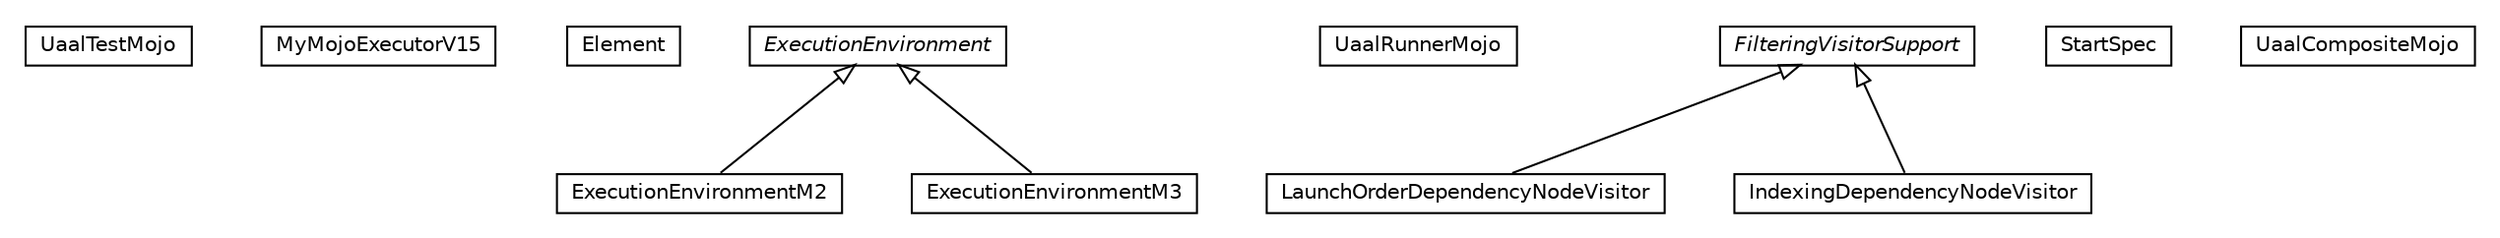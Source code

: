 #!/usr/local/bin/dot
#
# Class diagram 
# Generated by UMLGraph version R5_6-24-gf6e263 (http://www.umlgraph.org/)
#

digraph G {
	edge [fontname="Helvetica",fontsize=10,labelfontname="Helvetica",labelfontsize=10];
	node [fontname="Helvetica",fontsize=10,shape=plaintext];
	nodesep=0.25;
	ranksep=0.5;
	// org.universAAL.maven.UaalTestMojo
	c20240 [label=<<table title="org.universAAL.maven.UaalTestMojo" border="0" cellborder="1" cellspacing="0" cellpadding="2" port="p" href="./UaalTestMojo.html">
		<tr><td><table border="0" cellspacing="0" cellpadding="1">
<tr><td align="center" balign="center"> UaalTestMojo </td></tr>
		</table></td></tr>
		</table>>, URL="./UaalTestMojo.html", fontname="Helvetica", fontcolor="black", fontsize=10.0];
	// org.universAAL.maven.MyMojoExecutorV15
	c20241 [label=<<table title="org.universAAL.maven.MyMojoExecutorV15" border="0" cellborder="1" cellspacing="0" cellpadding="2" port="p" href="./MyMojoExecutorV15.html">
		<tr><td><table border="0" cellspacing="0" cellpadding="1">
<tr><td align="center" balign="center"> MyMojoExecutorV15 </td></tr>
		</table></td></tr>
		</table>>, URL="./MyMojoExecutorV15.html", fontname="Helvetica", fontcolor="black", fontsize=10.0];
	// org.universAAL.maven.MyMojoExecutorV15.Element
	c20242 [label=<<table title="org.universAAL.maven.MyMojoExecutorV15.Element" border="0" cellborder="1" cellspacing="0" cellpadding="2" port="p" href="./MyMojoExecutorV15.Element.html">
		<tr><td><table border="0" cellspacing="0" cellpadding="1">
<tr><td align="center" balign="center"> Element </td></tr>
		</table></td></tr>
		</table>>, URL="./MyMojoExecutorV15.Element.html", fontname="Helvetica", fontcolor="black", fontsize=10.0];
	// org.universAAL.maven.MyMojoExecutorV15.ExecutionEnvironment
	c20243 [label=<<table title="org.universAAL.maven.MyMojoExecutorV15.ExecutionEnvironment" border="0" cellborder="1" cellspacing="0" cellpadding="2" port="p" href="./MyMojoExecutorV15.ExecutionEnvironment.html">
		<tr><td><table border="0" cellspacing="0" cellpadding="1">
<tr><td align="center" balign="center"><font face="Helvetica-Oblique"> ExecutionEnvironment </font></td></tr>
		</table></td></tr>
		</table>>, URL="./MyMojoExecutorV15.ExecutionEnvironment.html", fontname="Helvetica", fontcolor="black", fontsize=10.0];
	// org.universAAL.maven.MyMojoExecutorV15.ExecutionEnvironmentM2
	c20244 [label=<<table title="org.universAAL.maven.MyMojoExecutorV15.ExecutionEnvironmentM2" border="0" cellborder="1" cellspacing="0" cellpadding="2" port="p" href="./MyMojoExecutorV15.ExecutionEnvironmentM2.html">
		<tr><td><table border="0" cellspacing="0" cellpadding="1">
<tr><td align="center" balign="center"> ExecutionEnvironmentM2 </td></tr>
		</table></td></tr>
		</table>>, URL="./MyMojoExecutorV15.ExecutionEnvironmentM2.html", fontname="Helvetica", fontcolor="black", fontsize=10.0];
	// org.universAAL.maven.MyMojoExecutorV15.ExecutionEnvironmentM3
	c20245 [label=<<table title="org.universAAL.maven.MyMojoExecutorV15.ExecutionEnvironmentM3" border="0" cellborder="1" cellspacing="0" cellpadding="2" port="p" href="./MyMojoExecutorV15.ExecutionEnvironmentM3.html">
		<tr><td><table border="0" cellspacing="0" cellpadding="1">
<tr><td align="center" balign="center"> ExecutionEnvironmentM3 </td></tr>
		</table></td></tr>
		</table>>, URL="./MyMojoExecutorV15.ExecutionEnvironmentM3.html", fontname="Helvetica", fontcolor="black", fontsize=10.0];
	// org.universAAL.maven.UaalRunnerMojo
	c20246 [label=<<table title="org.universAAL.maven.UaalRunnerMojo" border="0" cellborder="1" cellspacing="0" cellpadding="2" port="p" href="./UaalRunnerMojo.html">
		<tr><td><table border="0" cellspacing="0" cellpadding="1">
<tr><td align="center" balign="center"> UaalRunnerMojo </td></tr>
		</table></td></tr>
		</table>>, URL="./UaalRunnerMojo.html", fontname="Helvetica", fontcolor="black", fontsize=10.0];
	// org.universAAL.maven.FilteringVisitorSupport
	c20247 [label=<<table title="org.universAAL.maven.FilteringVisitorSupport" border="0" cellborder="1" cellspacing="0" cellpadding="2" port="p" href="./FilteringVisitorSupport.html">
		<tr><td><table border="0" cellspacing="0" cellpadding="1">
<tr><td align="center" balign="center"><font face="Helvetica-Oblique"> FilteringVisitorSupport </font></td></tr>
		</table></td></tr>
		</table>>, URL="./FilteringVisitorSupport.html", fontname="Helvetica", fontcolor="black", fontsize=10.0];
	// org.universAAL.maven.StartSpec
	c20248 [label=<<table title="org.universAAL.maven.StartSpec" border="0" cellborder="1" cellspacing="0" cellpadding="2" port="p" href="./StartSpec.html">
		<tr><td><table border="0" cellspacing="0" cellpadding="1">
<tr><td align="center" balign="center"> StartSpec </td></tr>
		</table></td></tr>
		</table>>, URL="./StartSpec.html", fontname="Helvetica", fontcolor="black", fontsize=10.0];
	// org.universAAL.maven.LaunchOrderDependencyNodeVisitor
	c20249 [label=<<table title="org.universAAL.maven.LaunchOrderDependencyNodeVisitor" border="0" cellborder="1" cellspacing="0" cellpadding="2" port="p" href="./LaunchOrderDependencyNodeVisitor.html">
		<tr><td><table border="0" cellspacing="0" cellpadding="1">
<tr><td align="center" balign="center"> LaunchOrderDependencyNodeVisitor </td></tr>
		</table></td></tr>
		</table>>, URL="./LaunchOrderDependencyNodeVisitor.html", fontname="Helvetica", fontcolor="black", fontsize=10.0];
	// org.universAAL.maven.UaalCompositeMojo
	c20250 [label=<<table title="org.universAAL.maven.UaalCompositeMojo" border="0" cellborder="1" cellspacing="0" cellpadding="2" port="p" href="./UaalCompositeMojo.html">
		<tr><td><table border="0" cellspacing="0" cellpadding="1">
<tr><td align="center" balign="center"> UaalCompositeMojo </td></tr>
		</table></td></tr>
		</table>>, URL="./UaalCompositeMojo.html", fontname="Helvetica", fontcolor="black", fontsize=10.0];
	// org.universAAL.maven.IndexingDependencyNodeVisitor
	c20251 [label=<<table title="org.universAAL.maven.IndexingDependencyNodeVisitor" border="0" cellborder="1" cellspacing="0" cellpadding="2" port="p" href="./IndexingDependencyNodeVisitor.html">
		<tr><td><table border="0" cellspacing="0" cellpadding="1">
<tr><td align="center" balign="center"> IndexingDependencyNodeVisitor </td></tr>
		</table></td></tr>
		</table>>, URL="./IndexingDependencyNodeVisitor.html", fontname="Helvetica", fontcolor="black", fontsize=10.0];
	//org.universAAL.maven.MyMojoExecutorV15.ExecutionEnvironmentM2 extends org.universAAL.maven.MyMojoExecutorV15.ExecutionEnvironment
	c20243:p -> c20244:p [dir=back,arrowtail=empty];
	//org.universAAL.maven.MyMojoExecutorV15.ExecutionEnvironmentM3 extends org.universAAL.maven.MyMojoExecutorV15.ExecutionEnvironment
	c20243:p -> c20245:p [dir=back,arrowtail=empty];
	//org.universAAL.maven.LaunchOrderDependencyNodeVisitor extends org.universAAL.maven.FilteringVisitorSupport
	c20247:p -> c20249:p [dir=back,arrowtail=empty];
	//org.universAAL.maven.IndexingDependencyNodeVisitor extends org.universAAL.maven.FilteringVisitorSupport
	c20247:p -> c20251:p [dir=back,arrowtail=empty];
}

